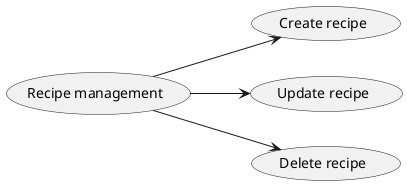 @startuml recipeManagement
left to right direction
(Recipe management) as management
(Create recipe) as createR
(Update recipe) as updateR
(Delete recipe) as deleteR

management --> createR
management --> updateR
management --> deleteR
@enduml

@startuml ingredientManagement
left to right direction
(Ingredient management) as management
(Create ingredient) as createI
(Update ingredient) as updateI
(Delete ingredient) as deleteI

management --> createI
management --> updateI
management --> deleteI
@enduml

@startuml categoryManagement

left to right direction

actor Admin


Admin --> (Manage Categories)
(Manage Categories) --> (Add Categorie)
(Manage Categories) --> (Update Categorie)
(Manage Categories) --> (Delete Categorie)

@enduml

@startuml adManagement

left to right direction

actor Admin


Admin --> (Manage Averts)
(Manage Averts) --> (Add Avert)
(Manage Averts) --> (Update Avert)
(Manage Averts) --> (Delete Avert)

@enduml

@startuml adminUserManagement

left to right direction

actor Admin

Admin --> (User management)
(User management) --> (log in)
(User management) --> (log out)
(User management) --> (maintain admin information)
(User management) --> (maintain user information)

@enduml

@startuml userUserManagement

left to right direction

actor User

User --> (User management)
(User management) --> (log in)
(User management) --> (log out)
(User management) --> (register)
(User management) --> (maintain user information)

@enduml

@startuml newsManagement

left to right direction

actor Admin

Admin --> (News management)
(News management) --> (add a news)
(News management) --> (update a news)
(News management) --> (display a news)

@enduml

@startuml suggestionManagement

left to right direction

actor User
actor Admin

Admin -|> User

Admin --> (1. Manage Suggestions)
User --> (2. Manage Suggestions)
(2. Manage Suggestions) --> (Add Suggestion)
(1. Manage Suggestions) --> (Update Suggestion)
(1. Manage Suggestions) --> (Delete Suggestion)
(1. Manage Suggestions) --> (Read Suggestion)
@enduml

@startuml commentManagement

left to right direction

actor User as u
actor Admin as a
u <|- a

package "Comments management" {
  usecase (Comment a recipe) as u2
  usecase (Rate a recipe) as u1
  usecase (Delete a Comment) as u3
  usecase (Name the Comment) as u4


}

u --> u1
a --> u3
u2 .l.> u4 : <<include>>
u2 .u.> u1 : <<extends>>
@enduml

@startuml calendarManagement

left to right direction

actor User as u

package "Calendar management" {
  usecase (Add to calendar) as u1
  usecase (Select a date & a meal) as u2
  usecase (See calendar) as u3
  usecase (Delete from calendar) as u4
}

u --> u1
u --> u3
u --> u4
u1 ..> u2 : <<include>>

@enduml